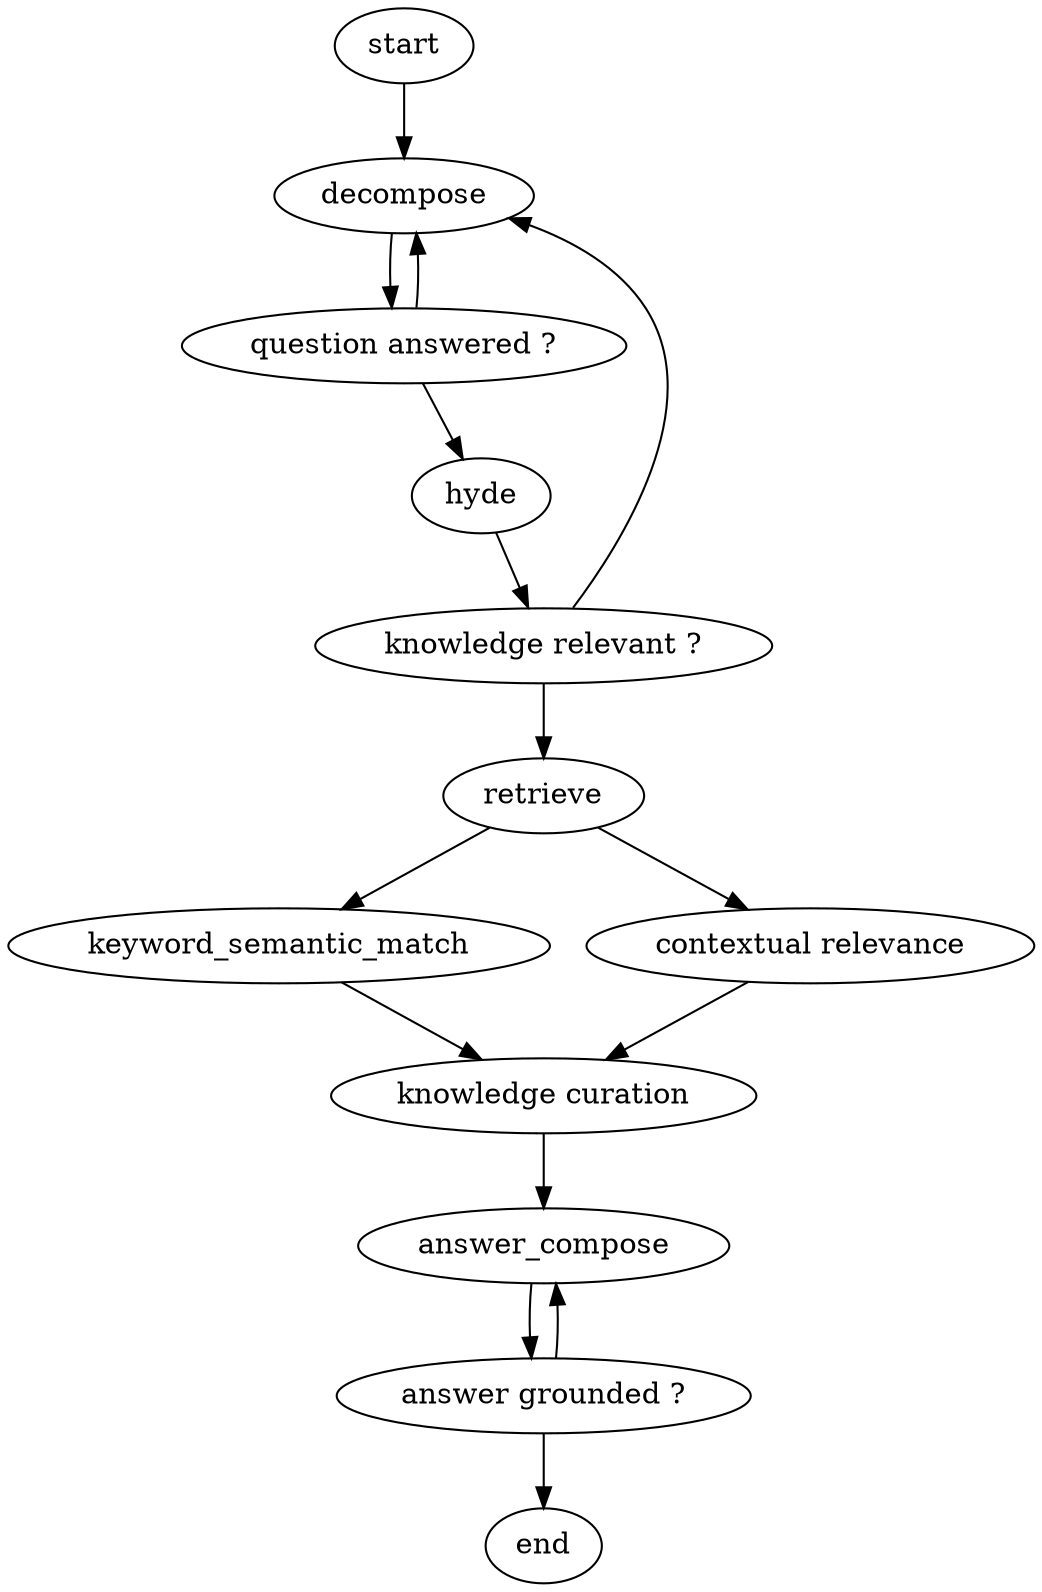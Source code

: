 digraph {
	start
	decompose
	hyde
	retrieve
	keyword_semantic_match
	"contextual relevance"
	"knowledge curation"
	answer_compose
	"knowledge relevant ?"
	"question answered ?"
	end
	start -> decompose
	hyde -> "knowledge relevant ?"
	"question answered ?" -> hyde
	retrieve -> keyword_semantic_match
	retrieve -> "contextual relevance"
	keyword_semantic_match -> "knowledge curation"
	"contextual relevance" -> "knowledge curation"
	"knowledge curation" -> answer_compose
	"knowledge relevant ?" -> retrieve
	answer_compose -> "answer grounded ?"
	"knowledge relevant ?" -> decompose
	"answer grounded ?" -> answer_compose
	"answer grounded ?" -> end
	decompose -> "question answered ?"
	"question answered ?" -> decompose
}
